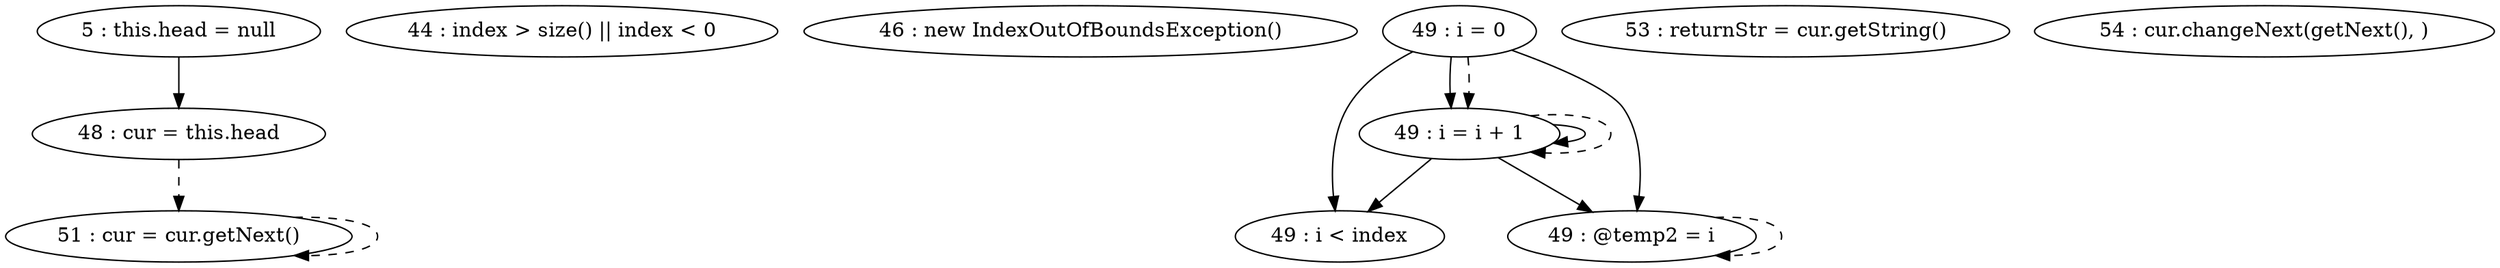 digraph G {
"5 : this.head = null"
"5 : this.head = null" -> "48 : cur = this.head"
"44 : index > size() || index < 0"
"46 : new IndexOutOfBoundsException()"
"48 : cur = this.head"
"48 : cur = this.head" -> "51 : cur = cur.getNext()" [style=dashed]
"49 : i = 0"
"49 : i = 0" -> "49 : i < index"
"49 : i = 0" -> "49 : i = i + 1"
"49 : i = 0" -> "49 : @temp2 = i"
"49 : i = 0" -> "49 : i = i + 1" [style=dashed]
"49 : i < index"
"51 : cur = cur.getNext()"
"51 : cur = cur.getNext()" -> "51 : cur = cur.getNext()" [style=dashed]
"49 : @temp2 = i"
"49 : @temp2 = i" -> "49 : @temp2 = i" [style=dashed]
"49 : i = i + 1"
"49 : i = i + 1" -> "49 : i < index"
"49 : i = i + 1" -> "49 : i = i + 1"
"49 : i = i + 1" -> "49 : @temp2 = i"
"49 : i = i + 1" -> "49 : i = i + 1" [style=dashed]
"53 : returnStr = cur.getString()"
"54 : cur.changeNext(getNext(), )"
}